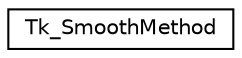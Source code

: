 digraph "Graphical Class Hierarchy"
{
  edge [fontname="Helvetica",fontsize="10",labelfontname="Helvetica",labelfontsize="10"];
  node [fontname="Helvetica",fontsize="10",shape=record];
  rankdir="LR";
  Node1 [label="Tk_SmoothMethod",height=0.2,width=0.4,color="black", fillcolor="white", style="filled",URL="$struct_tk___smooth_method.html"];
}
